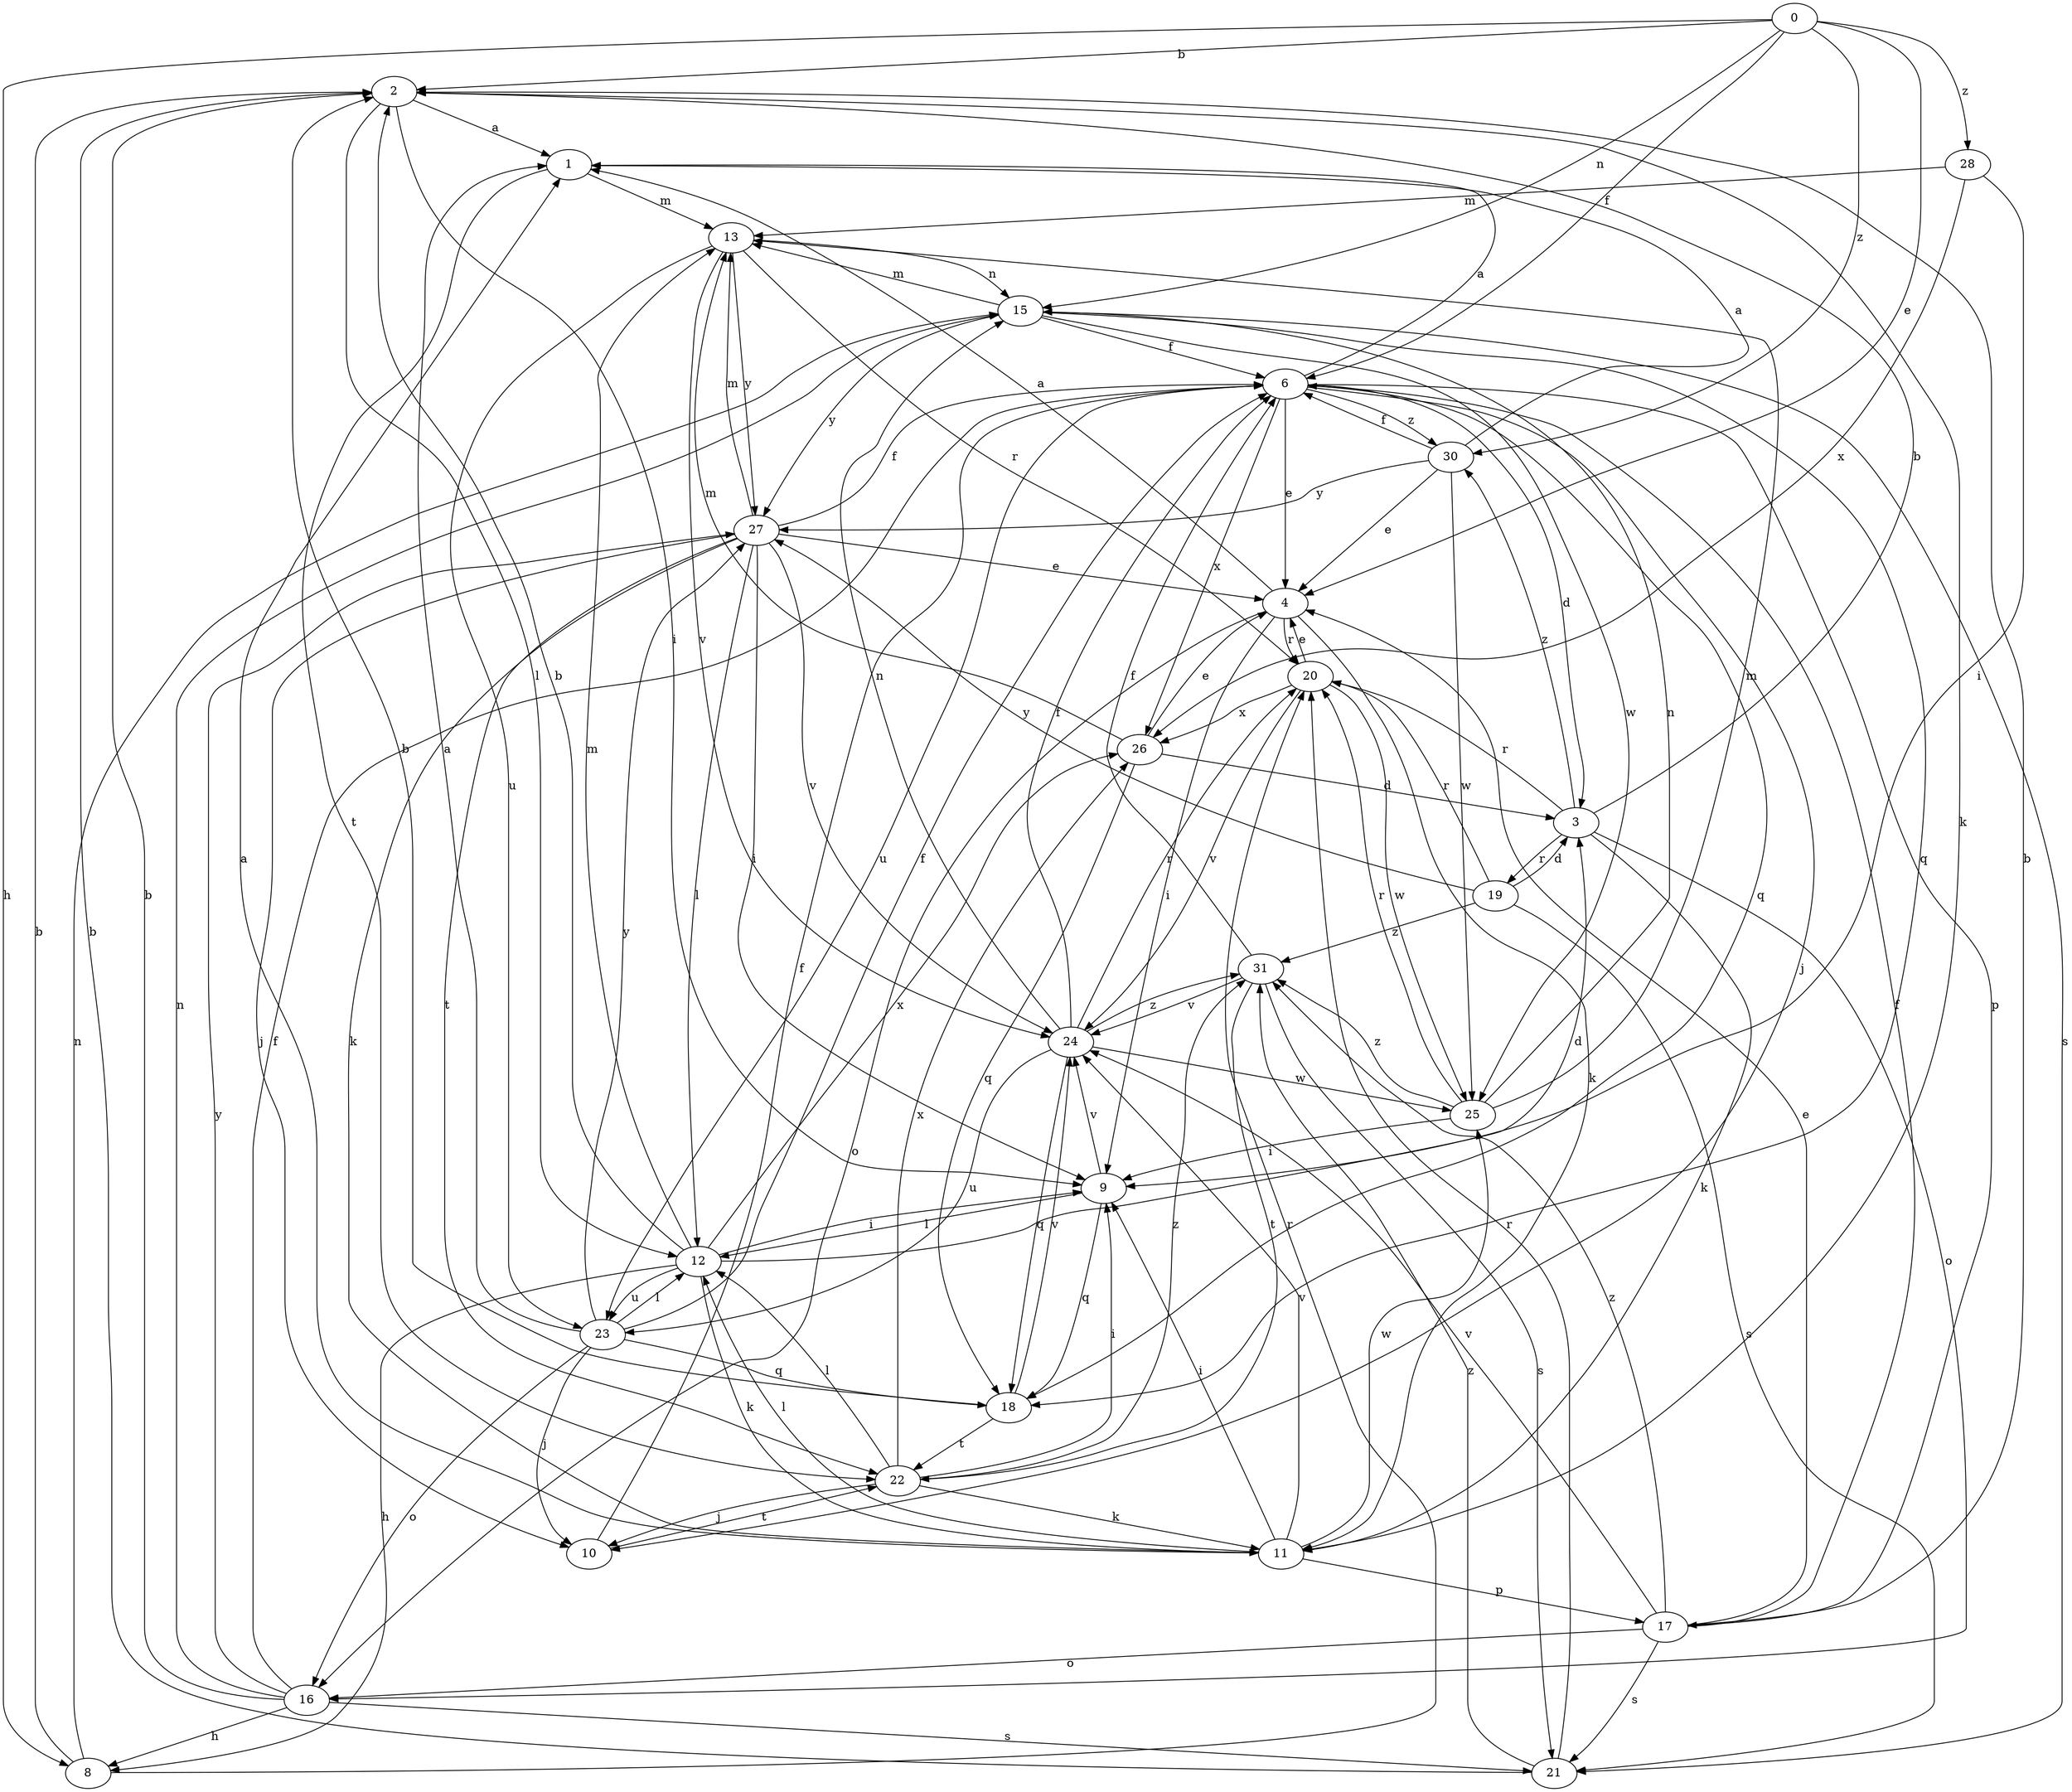 strict digraph  {
0;
1;
2;
3;
4;
6;
8;
9;
10;
11;
12;
13;
15;
16;
17;
18;
19;
20;
21;
22;
23;
24;
25;
26;
27;
28;
30;
31;
0 -> 2  [label=b];
0 -> 4  [label=e];
0 -> 6  [label=f];
0 -> 8  [label=h];
0 -> 15  [label=n];
0 -> 28  [label=z];
0 -> 30  [label=z];
1 -> 13  [label=m];
1 -> 22  [label=t];
2 -> 1  [label=a];
2 -> 9  [label=i];
2 -> 11  [label=k];
2 -> 12  [label=l];
3 -> 2  [label=b];
3 -> 11  [label=k];
3 -> 16  [label=o];
3 -> 19  [label=r];
3 -> 20  [label=r];
3 -> 30  [label=z];
4 -> 1  [label=a];
4 -> 9  [label=i];
4 -> 11  [label=k];
4 -> 16  [label=o];
4 -> 20  [label=r];
6 -> 1  [label=a];
6 -> 3  [label=d];
6 -> 4  [label=e];
6 -> 10  [label=j];
6 -> 17  [label=p];
6 -> 18  [label=q];
6 -> 23  [label=u];
6 -> 26  [label=x];
6 -> 30  [label=z];
8 -> 2  [label=b];
8 -> 15  [label=n];
8 -> 20  [label=r];
9 -> 12  [label=l];
9 -> 18  [label=q];
9 -> 24  [label=v];
10 -> 6  [label=f];
10 -> 22  [label=t];
11 -> 1  [label=a];
11 -> 9  [label=i];
11 -> 12  [label=l];
11 -> 17  [label=p];
11 -> 24  [label=v];
11 -> 25  [label=w];
12 -> 2  [label=b];
12 -> 3  [label=d];
12 -> 8  [label=h];
12 -> 9  [label=i];
12 -> 11  [label=k];
12 -> 13  [label=m];
12 -> 23  [label=u];
12 -> 26  [label=x];
13 -> 15  [label=n];
13 -> 20  [label=r];
13 -> 23  [label=u];
13 -> 24  [label=v];
13 -> 27  [label=y];
15 -> 6  [label=f];
15 -> 13  [label=m];
15 -> 18  [label=q];
15 -> 21  [label=s];
15 -> 25  [label=w];
15 -> 27  [label=y];
16 -> 2  [label=b];
16 -> 6  [label=f];
16 -> 8  [label=h];
16 -> 15  [label=n];
16 -> 21  [label=s];
16 -> 27  [label=y];
17 -> 2  [label=b];
17 -> 4  [label=e];
17 -> 6  [label=f];
17 -> 16  [label=o];
17 -> 21  [label=s];
17 -> 24  [label=v];
17 -> 31  [label=z];
18 -> 2  [label=b];
18 -> 22  [label=t];
18 -> 24  [label=v];
19 -> 3  [label=d];
19 -> 20  [label=r];
19 -> 21  [label=s];
19 -> 27  [label=y];
19 -> 31  [label=z];
20 -> 4  [label=e];
20 -> 24  [label=v];
20 -> 25  [label=w];
20 -> 26  [label=x];
21 -> 2  [label=b];
21 -> 20  [label=r];
21 -> 31  [label=z];
22 -> 9  [label=i];
22 -> 10  [label=j];
22 -> 11  [label=k];
22 -> 12  [label=l];
22 -> 26  [label=x];
22 -> 31  [label=z];
23 -> 1  [label=a];
23 -> 6  [label=f];
23 -> 10  [label=j];
23 -> 12  [label=l];
23 -> 16  [label=o];
23 -> 18  [label=q];
23 -> 27  [label=y];
24 -> 6  [label=f];
24 -> 15  [label=n];
24 -> 18  [label=q];
24 -> 20  [label=r];
24 -> 23  [label=u];
24 -> 25  [label=w];
24 -> 31  [label=z];
25 -> 9  [label=i];
25 -> 13  [label=m];
25 -> 15  [label=n];
25 -> 20  [label=r];
25 -> 31  [label=z];
26 -> 3  [label=d];
26 -> 4  [label=e];
26 -> 13  [label=m];
26 -> 18  [label=q];
27 -> 4  [label=e];
27 -> 6  [label=f];
27 -> 9  [label=i];
27 -> 10  [label=j];
27 -> 11  [label=k];
27 -> 12  [label=l];
27 -> 13  [label=m];
27 -> 22  [label=t];
27 -> 24  [label=v];
28 -> 9  [label=i];
28 -> 13  [label=m];
28 -> 26  [label=x];
30 -> 1  [label=a];
30 -> 4  [label=e];
30 -> 6  [label=f];
30 -> 25  [label=w];
30 -> 27  [label=y];
31 -> 6  [label=f];
31 -> 21  [label=s];
31 -> 22  [label=t];
31 -> 24  [label=v];
}
